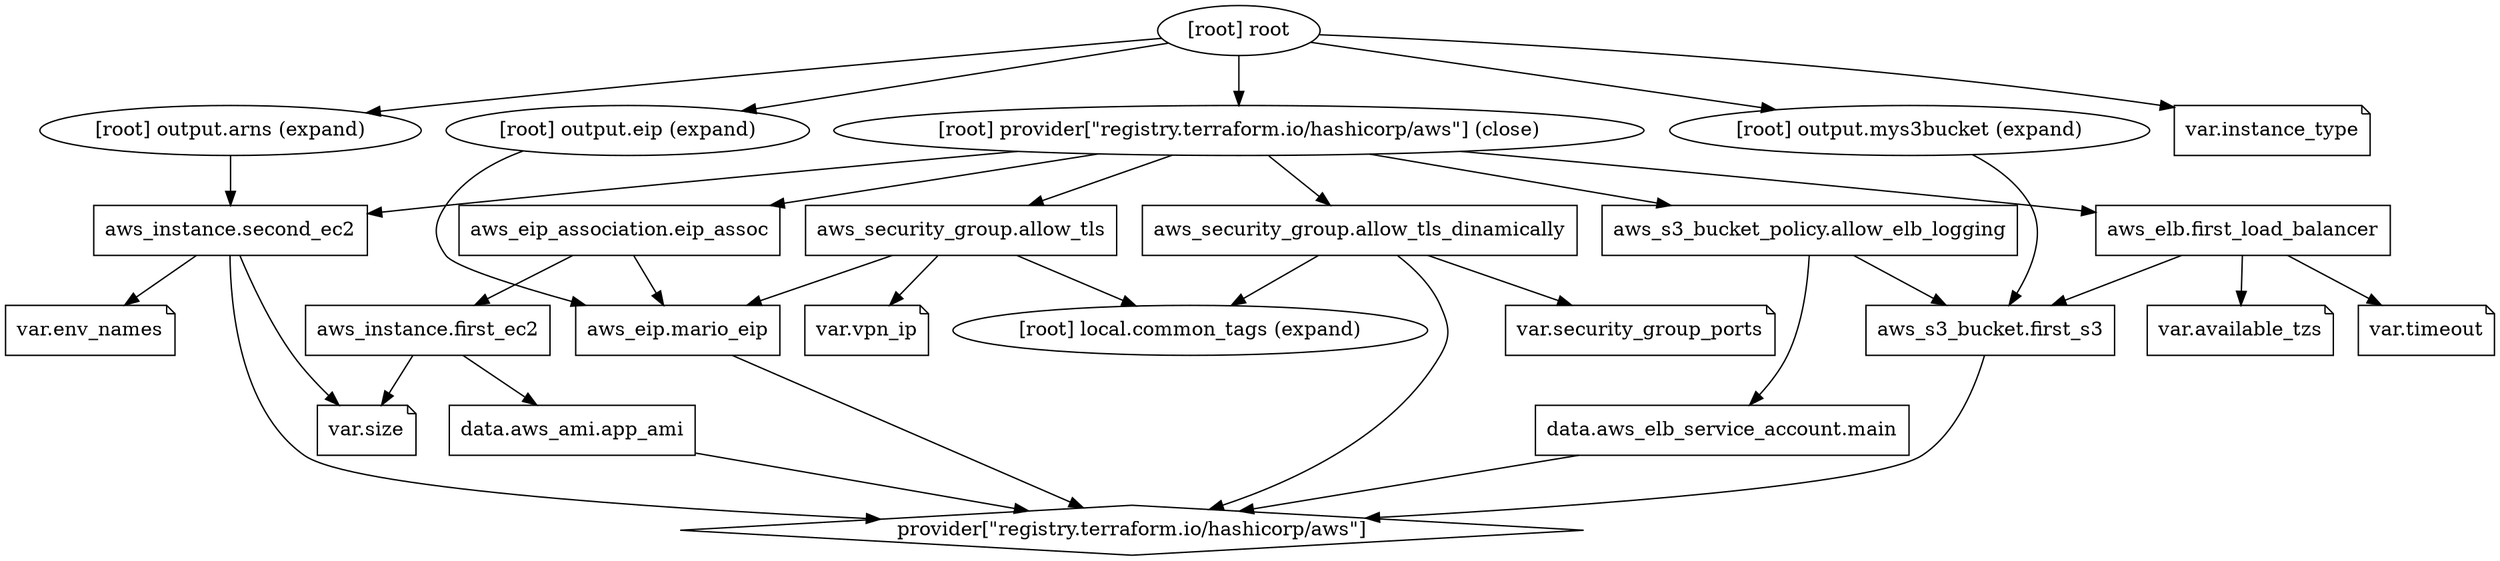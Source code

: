 digraph {
	compound = "true"
	newrank = "true"
	subgraph "root" {
		"[root] aws_eip.mario_eip (expand)" [label = "aws_eip.mario_eip", shape = "box"]
		"[root] aws_eip_association.eip_assoc (expand)" [label = "aws_eip_association.eip_assoc", shape = "box"]
		"[root] aws_elb.first_load_balancer (expand)" [label = "aws_elb.first_load_balancer", shape = "box"]
		"[root] aws_instance.first_ec2 (expand)" [label = "aws_instance.first_ec2", shape = "box"]
		"[root] aws_instance.second_ec2 (expand)" [label = "aws_instance.second_ec2", shape = "box"]
		"[root] aws_s3_bucket.first_s3 (expand)" [label = "aws_s3_bucket.first_s3", shape = "box"]
		"[root] aws_s3_bucket_policy.allow_elb_logging (expand)" [label = "aws_s3_bucket_policy.allow_elb_logging", shape = "box"]
		"[root] aws_security_group.allow_tls (expand)" [label = "aws_security_group.allow_tls", shape = "box"]
		"[root] aws_security_group.allow_tls_dinamically (expand)" [label = "aws_security_group.allow_tls_dinamically", shape = "box"]
		"[root] data.aws_ami.app_ami (expand)" [label = "data.aws_ami.app_ami", shape = "box"]
		"[root] data.aws_elb_service_account.main (expand)" [label = "data.aws_elb_service_account.main", shape = "box"]
		"[root] provider[\"registry.terraform.io/hashicorp/aws\"]" [label = "provider[\"registry.terraform.io/hashicorp/aws\"]", shape = "diamond"]
		"[root] var.available_tzs" [label = "var.available_tzs", shape = "note"]
		"[root] var.env_names" [label = "var.env_names", shape = "note"]
		"[root] var.instance_type" [label = "var.instance_type", shape = "note"]
		"[root] var.security_group_ports" [label = "var.security_group_ports", shape = "note"]
		"[root] var.size" [label = "var.size", shape = "note"]
		"[root] var.timeout" [label = "var.timeout", shape = "note"]
		"[root] var.vpn_ip" [label = "var.vpn_ip", shape = "note"]
		"[root] aws_eip.mario_eip (expand)" -> "[root] provider[\"registry.terraform.io/hashicorp/aws\"]"
		"[root] aws_eip_association.eip_assoc (expand)" -> "[root] aws_eip.mario_eip (expand)"
		"[root] aws_eip_association.eip_assoc (expand)" -> "[root] aws_instance.first_ec2 (expand)"
		"[root] aws_elb.first_load_balancer (expand)" -> "[root] aws_s3_bucket.first_s3 (expand)"
		"[root] aws_elb.first_load_balancer (expand)" -> "[root] var.available_tzs"
		"[root] aws_elb.first_load_balancer (expand)" -> "[root] var.timeout"
		"[root] aws_instance.first_ec2 (expand)" -> "[root] data.aws_ami.app_ami (expand)"
		"[root] aws_instance.first_ec2 (expand)" -> "[root] var.size"
		"[root] aws_instance.second_ec2 (expand)" -> "[root] provider[\"registry.terraform.io/hashicorp/aws\"]"
		"[root] aws_instance.second_ec2 (expand)" -> "[root] var.env_names"
		"[root] aws_instance.second_ec2 (expand)" -> "[root] var.size"
		"[root] aws_s3_bucket.first_s3 (expand)" -> "[root] provider[\"registry.terraform.io/hashicorp/aws\"]"
		"[root] aws_s3_bucket_policy.allow_elb_logging (expand)" -> "[root] aws_s3_bucket.first_s3 (expand)"
		"[root] aws_s3_bucket_policy.allow_elb_logging (expand)" -> "[root] data.aws_elb_service_account.main (expand)"
		"[root] aws_security_group.allow_tls (expand)" -> "[root] aws_eip.mario_eip (expand)"
		"[root] aws_security_group.allow_tls (expand)" -> "[root] local.common_tags (expand)"
		"[root] aws_security_group.allow_tls (expand)" -> "[root] var.vpn_ip"
		"[root] aws_security_group.allow_tls_dinamically (expand)" -> "[root] local.common_tags (expand)"
		"[root] aws_security_group.allow_tls_dinamically (expand)" -> "[root] provider[\"registry.terraform.io/hashicorp/aws\"]"
		"[root] aws_security_group.allow_tls_dinamically (expand)" -> "[root] var.security_group_ports"
		"[root] data.aws_ami.app_ami (expand)" -> "[root] provider[\"registry.terraform.io/hashicorp/aws\"]"
		"[root] data.aws_elb_service_account.main (expand)" -> "[root] provider[\"registry.terraform.io/hashicorp/aws\"]"
		"[root] output.arns (expand)" -> "[root] aws_instance.second_ec2 (expand)"
		"[root] output.eip (expand)" -> "[root] aws_eip.mario_eip (expand)"
		"[root] output.mys3bucket (expand)" -> "[root] aws_s3_bucket.first_s3 (expand)"
		"[root] provider[\"registry.terraform.io/hashicorp/aws\"] (close)" -> "[root] aws_eip_association.eip_assoc (expand)"
		"[root] provider[\"registry.terraform.io/hashicorp/aws\"] (close)" -> "[root] aws_elb.first_load_balancer (expand)"
		"[root] provider[\"registry.terraform.io/hashicorp/aws\"] (close)" -> "[root] aws_instance.second_ec2 (expand)"
		"[root] provider[\"registry.terraform.io/hashicorp/aws\"] (close)" -> "[root] aws_s3_bucket_policy.allow_elb_logging (expand)"
		"[root] provider[\"registry.terraform.io/hashicorp/aws\"] (close)" -> "[root] aws_security_group.allow_tls (expand)"
		"[root] provider[\"registry.terraform.io/hashicorp/aws\"] (close)" -> "[root] aws_security_group.allow_tls_dinamically (expand)"
		"[root] root" -> "[root] output.arns (expand)"
		"[root] root" -> "[root] output.eip (expand)"
		"[root] root" -> "[root] output.mys3bucket (expand)"
		"[root] root" -> "[root] provider[\"registry.terraform.io/hashicorp/aws\"] (close)"
		"[root] root" -> "[root] var.instance_type"
	}
}

